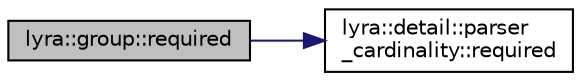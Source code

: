 digraph "lyra::group::required"
{
 // INTERACTIVE_SVG=YES
 // LATEX_PDF_SIZE
  edge [fontname="Helvetica",fontsize="10",labelfontname="Helvetica",labelfontsize="10"];
  node [fontname="Helvetica",fontsize="10",shape=record];
  rankdir="LR";
  Node1 [label="lyra::group::required",height=0.2,width=0.4,color="black", fillcolor="grey75", style="filled", fontcolor="black",tooltip=" "];
  Node1 -> Node2 [color="midnightblue",fontsize="10",style="solid",fontname="Helvetica"];
  Node2 [label="lyra::detail::parser\l_cardinality::required",height=0.2,width=0.4,color="black", fillcolor="white", style="filled",URL="$structlyra_1_1detail_1_1parser__cardinality.html#ab03623ff7b07e03b6b54ab20f8aaae2d",tooltip=" "];
}

